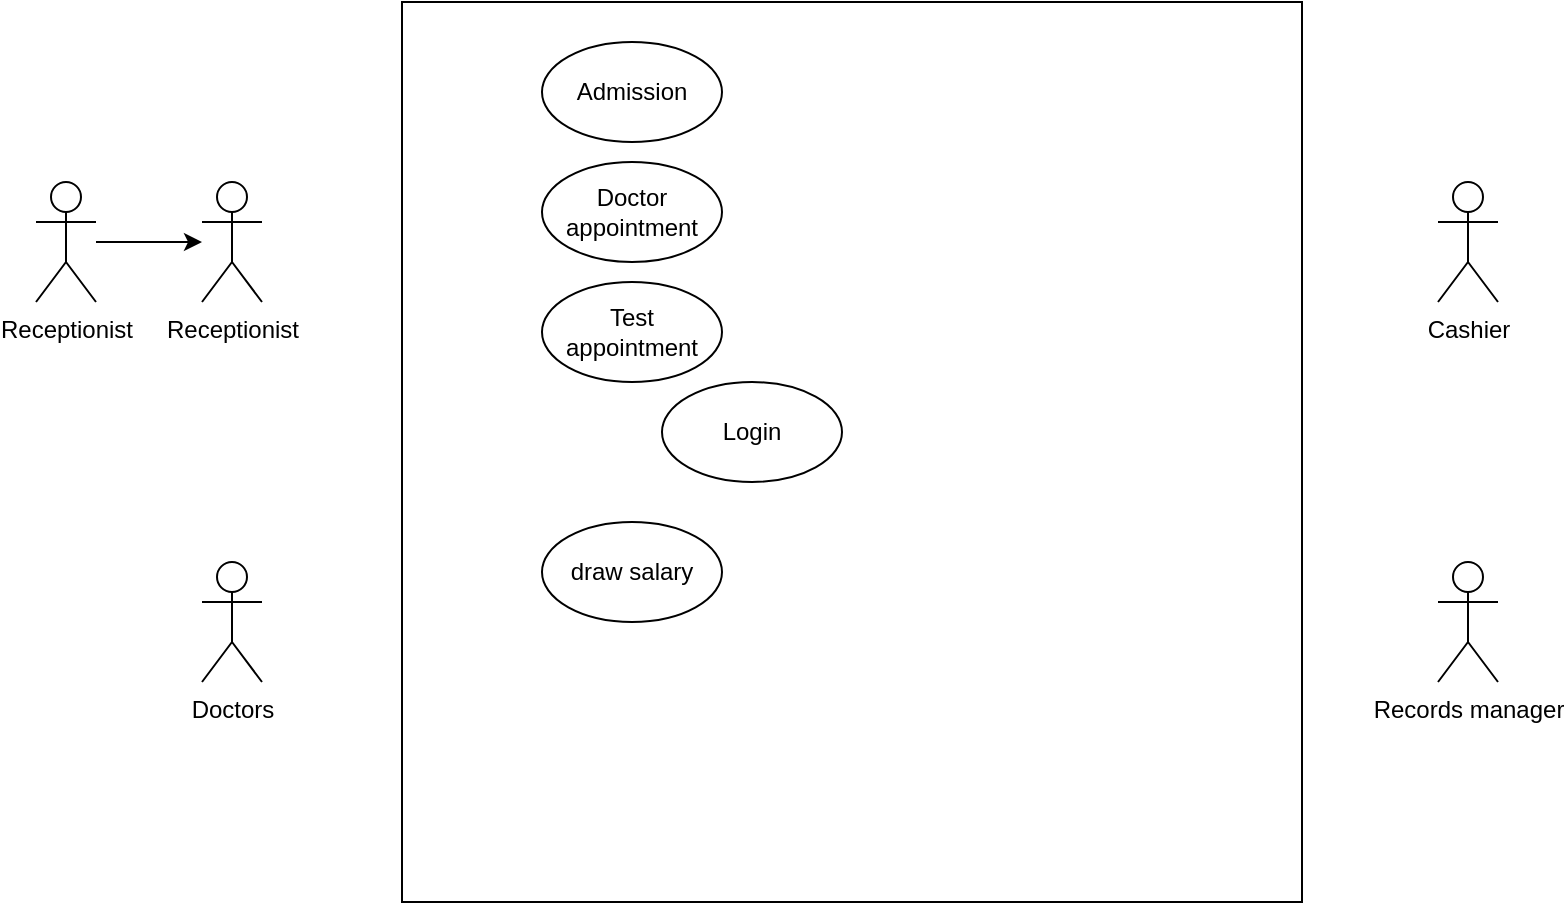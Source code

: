 <mxfile version="14.1.8" type="github">
  <diagram id="EaXYE5lj4bUsFUREaHp3" name="Page-1">
    <mxGraphModel dx="996" dy="491" grid="1" gridSize="10" guides="1" tooltips="1" connect="1" arrows="1" fold="1" page="1" pageScale="1" pageWidth="850" pageHeight="1100" math="0" shadow="0">
      <root>
        <mxCell id="0" />
        <mxCell id="1" parent="0" />
        <mxCell id="0v5BLp07yuuN1LYSjahg-1" value="Receptionist" style="shape=umlActor;verticalLabelPosition=bottom;verticalAlign=top;html=1;outlineConnect=0;" vertex="1" parent="1">
          <mxGeometry x="120" y="400" width="30" height="60" as="geometry" />
        </mxCell>
        <mxCell id="0v5BLp07yuuN1LYSjahg-2" value="Cashier" style="shape=umlActor;verticalLabelPosition=bottom;verticalAlign=top;html=1;outlineConnect=0;" vertex="1" parent="1">
          <mxGeometry x="738" y="400" width="30" height="60" as="geometry" />
        </mxCell>
        <mxCell id="0v5BLp07yuuN1LYSjahg-3" value="" style="whiteSpace=wrap;html=1;aspect=fixed;" vertex="1" parent="1">
          <mxGeometry x="220" y="310" width="450" height="450" as="geometry" />
        </mxCell>
        <mxCell id="0v5BLp07yuuN1LYSjahg-10" value="" style="edgeStyle=orthogonalEdgeStyle;rounded=0;orthogonalLoop=1;jettySize=auto;html=1;" edge="1" parent="1" source="0v5BLp07yuuN1LYSjahg-9" target="0v5BLp07yuuN1LYSjahg-1">
          <mxGeometry relative="1" as="geometry" />
        </mxCell>
        <mxCell id="0v5BLp07yuuN1LYSjahg-9" value="Receptionist" style="shape=umlActor;verticalLabelPosition=bottom;verticalAlign=top;html=1;outlineConnect=0;" vertex="1" parent="1">
          <mxGeometry x="37" y="400" width="30" height="60" as="geometry" />
        </mxCell>
        <mxCell id="0v5BLp07yuuN1LYSjahg-11" value="Records manager&lt;span style=&quot;color: rgba(0 , 0 , 0 , 0) ; font-family: monospace ; font-size: 0px&quot;&gt;%3CmxGraphModel%3E%3Croot%3E%3CmxCell%20id%3D%220%22%2F%3E%3CmxCell%20id%3D%221%22%20parent%3D%220%22%2F%3E%3CmxCell%20id%3D%222%22%20value%3D%22Cashier%22%20style%3D%22shape%3DumlActor%3BverticalLabelPosition%3Dbottom%3BverticalAlign%3Dtop%3Bhtml%3D1%3BoutlineConnect%3D0%3B%22%20vertex%3D%221%22%20parent%3D%221%22%3E%3CmxGeometry%20x%3D%22738%22%20y%3D%22400%22%20width%3D%2230%22%20height%3D%2260%22%20as%3D%22geometry%22%2F%3E%3C%2FmxCell%3E%3C%2Froot%3E%3C%2FmxGraphModel%3E&lt;/span&gt;" style="shape=umlActor;verticalLabelPosition=bottom;verticalAlign=top;html=1;outlineConnect=0;" vertex="1" parent="1">
          <mxGeometry x="738" y="590" width="30" height="60" as="geometry" />
        </mxCell>
        <mxCell id="0v5BLp07yuuN1LYSjahg-12" value="Doctors&lt;br&gt;" style="shape=umlActor;verticalLabelPosition=bottom;verticalAlign=top;html=1;outlineConnect=0;" vertex="1" parent="1">
          <mxGeometry x="120" y="590" width="30" height="60" as="geometry" />
        </mxCell>
        <mxCell id="0v5BLp07yuuN1LYSjahg-13" value="Admission" style="ellipse;whiteSpace=wrap;html=1;" vertex="1" parent="1">
          <mxGeometry x="290" y="330" width="90" height="50" as="geometry" />
        </mxCell>
        <mxCell id="0v5BLp07yuuN1LYSjahg-14" value="Doctor appointment" style="ellipse;whiteSpace=wrap;html=1;" vertex="1" parent="1">
          <mxGeometry x="290" y="390" width="90" height="50" as="geometry" />
        </mxCell>
        <mxCell id="0v5BLp07yuuN1LYSjahg-15" value="Test appointment" style="ellipse;whiteSpace=wrap;html=1;" vertex="1" parent="1">
          <mxGeometry x="290" y="450" width="90" height="50" as="geometry" />
        </mxCell>
        <mxCell id="0v5BLp07yuuN1LYSjahg-16" value="Login" style="ellipse;whiteSpace=wrap;html=1;" vertex="1" parent="1">
          <mxGeometry x="350" y="500" width="90" height="50" as="geometry" />
        </mxCell>
        <mxCell id="0v5BLp07yuuN1LYSjahg-17" value="draw salary" style="ellipse;whiteSpace=wrap;html=1;" vertex="1" parent="1">
          <mxGeometry x="290" y="570" width="90" height="50" as="geometry" />
        </mxCell>
      </root>
    </mxGraphModel>
  </diagram>
</mxfile>
